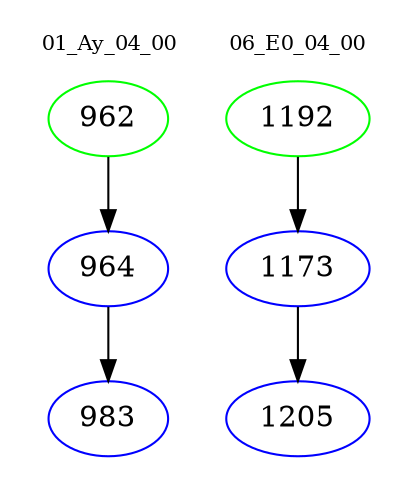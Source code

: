 digraph{
subgraph cluster_0 {
color = white
label = "01_Ay_04_00";
fontsize=10;
T0_962 [label="962", color="green"]
T0_962 -> T0_964 [color="black"]
T0_964 [label="964", color="blue"]
T0_964 -> T0_983 [color="black"]
T0_983 [label="983", color="blue"]
}
subgraph cluster_1 {
color = white
label = "06_E0_04_00";
fontsize=10;
T1_1192 [label="1192", color="green"]
T1_1192 -> T1_1173 [color="black"]
T1_1173 [label="1173", color="blue"]
T1_1173 -> T1_1205 [color="black"]
T1_1205 [label="1205", color="blue"]
}
}
